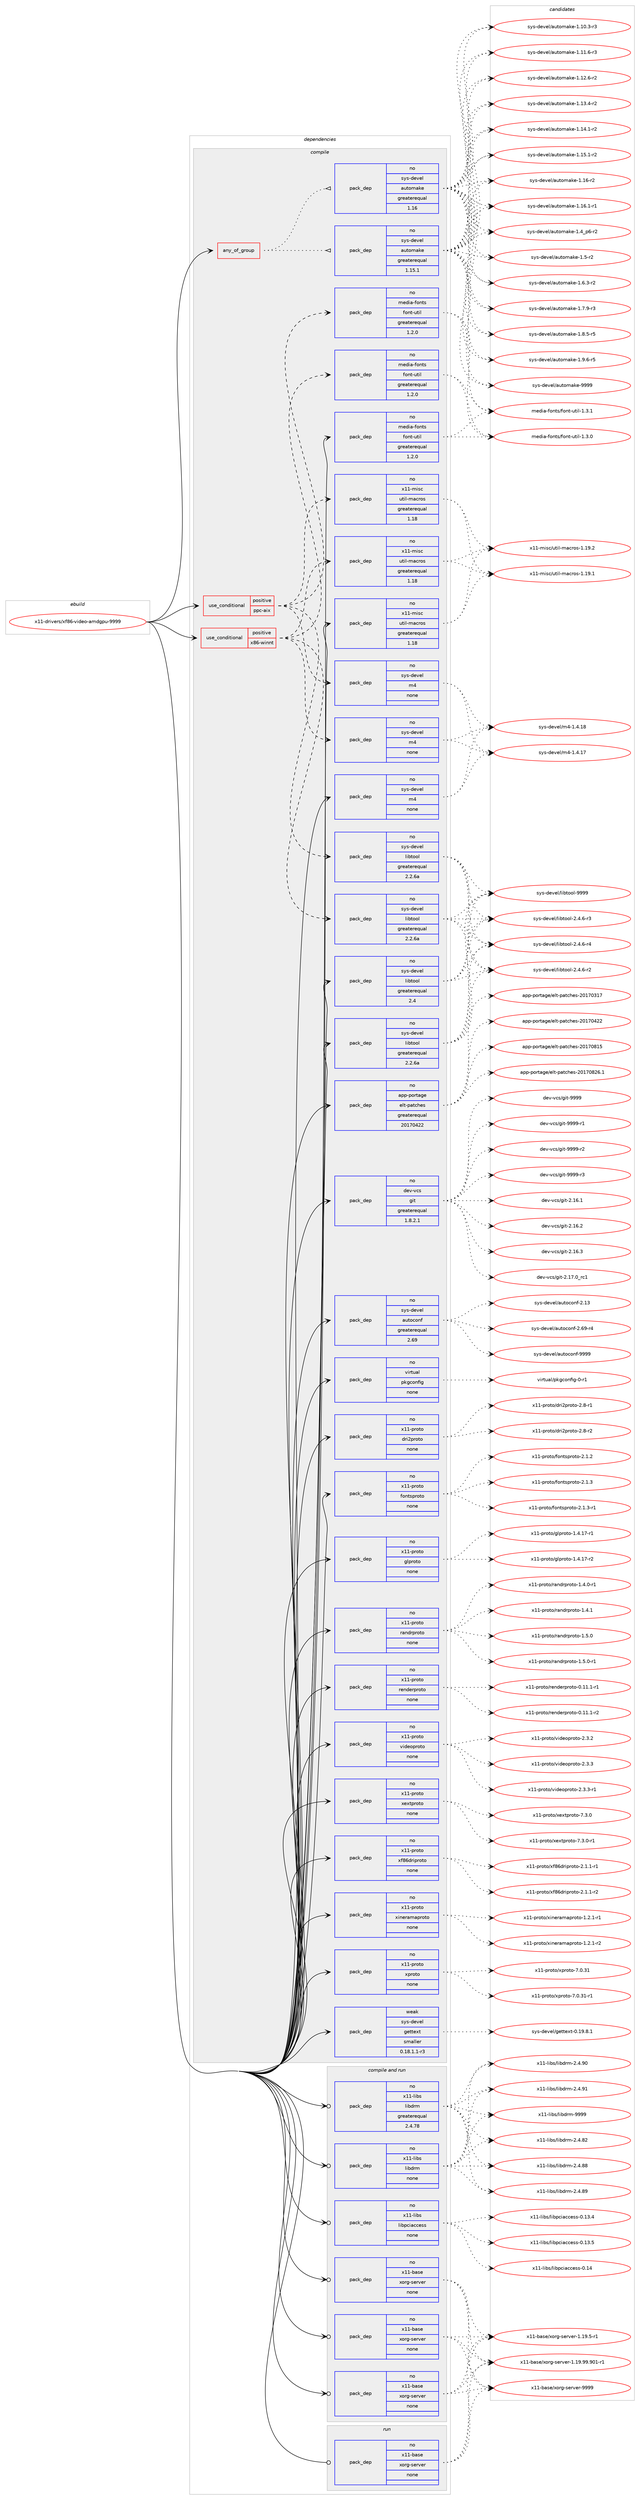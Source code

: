 digraph prolog {

# *************
# Graph options
# *************

newrank=true;
concentrate=true;
compound=true;
graph [rankdir=LR,fontname=Helvetica,fontsize=10,ranksep=1.5];#, ranksep=2.5, nodesep=0.2];
edge  [arrowhead=vee];
node  [fontname=Helvetica,fontsize=10];

# **********
# The ebuild
# **********

subgraph cluster_leftcol {
color=gray;
rank=same;
label=<<i>ebuild</i>>;
id [label="x11-drivers/xf86-video-amdgpu-9999", color=red, width=4, href="../x11-drivers/xf86-video-amdgpu-9999.svg"];
}

# ****************
# The dependencies
# ****************

subgraph cluster_midcol {
color=gray;
label=<<i>dependencies</i>>;
subgraph cluster_compile {
fillcolor="#eeeeee";
style=filled;
label=<<i>compile</i>>;
subgraph any102 {
dependency8061 [label=<<TABLE BORDER="0" CELLBORDER="1" CELLSPACING="0" CELLPADDING="4"><TR><TD CELLPADDING="10">any_of_group</TD></TR></TABLE>>, shape=none, color=red];subgraph pack7025 {
dependency8062 [label=<<TABLE BORDER="0" CELLBORDER="1" CELLSPACING="0" CELLPADDING="4" WIDTH="220"><TR><TD ROWSPAN="6" CELLPADDING="30">pack_dep</TD></TR><TR><TD WIDTH="110">no</TD></TR><TR><TD>sys-devel</TD></TR><TR><TD>automake</TD></TR><TR><TD>greaterequal</TD></TR><TR><TD>1.16</TD></TR></TABLE>>, shape=none, color=blue];
}
dependency8061:e -> dependency8062:w [weight=20,style="dotted",arrowhead="oinv"];
subgraph pack7026 {
dependency8063 [label=<<TABLE BORDER="0" CELLBORDER="1" CELLSPACING="0" CELLPADDING="4" WIDTH="220"><TR><TD ROWSPAN="6" CELLPADDING="30">pack_dep</TD></TR><TR><TD WIDTH="110">no</TD></TR><TR><TD>sys-devel</TD></TR><TR><TD>automake</TD></TR><TR><TD>greaterequal</TD></TR><TR><TD>1.15.1</TD></TR></TABLE>>, shape=none, color=blue];
}
dependency8061:e -> dependency8063:w [weight=20,style="dotted",arrowhead="oinv"];
}
id:e -> dependency8061:w [weight=20,style="solid",arrowhead="vee"];
subgraph cond935 {
dependency8064 [label=<<TABLE BORDER="0" CELLBORDER="1" CELLSPACING="0" CELLPADDING="4"><TR><TD ROWSPAN="3" CELLPADDING="10">use_conditional</TD></TR><TR><TD>positive</TD></TR><TR><TD>ppc-aix</TD></TR></TABLE>>, shape=none, color=red];
subgraph pack7027 {
dependency8065 [label=<<TABLE BORDER="0" CELLBORDER="1" CELLSPACING="0" CELLPADDING="4" WIDTH="220"><TR><TD ROWSPAN="6" CELLPADDING="30">pack_dep</TD></TR><TR><TD WIDTH="110">no</TD></TR><TR><TD>sys-devel</TD></TR><TR><TD>libtool</TD></TR><TR><TD>greaterequal</TD></TR><TR><TD>2.2.6a</TD></TR></TABLE>>, shape=none, color=blue];
}
dependency8064:e -> dependency8065:w [weight=20,style="dashed",arrowhead="vee"];
subgraph pack7028 {
dependency8066 [label=<<TABLE BORDER="0" CELLBORDER="1" CELLSPACING="0" CELLPADDING="4" WIDTH="220"><TR><TD ROWSPAN="6" CELLPADDING="30">pack_dep</TD></TR><TR><TD WIDTH="110">no</TD></TR><TR><TD>sys-devel</TD></TR><TR><TD>m4</TD></TR><TR><TD>none</TD></TR><TR><TD></TD></TR></TABLE>>, shape=none, color=blue];
}
dependency8064:e -> dependency8066:w [weight=20,style="dashed",arrowhead="vee"];
subgraph pack7029 {
dependency8067 [label=<<TABLE BORDER="0" CELLBORDER="1" CELLSPACING="0" CELLPADDING="4" WIDTH="220"><TR><TD ROWSPAN="6" CELLPADDING="30">pack_dep</TD></TR><TR><TD WIDTH="110">no</TD></TR><TR><TD>x11-misc</TD></TR><TR><TD>util-macros</TD></TR><TR><TD>greaterequal</TD></TR><TR><TD>1.18</TD></TR></TABLE>>, shape=none, color=blue];
}
dependency8064:e -> dependency8067:w [weight=20,style="dashed",arrowhead="vee"];
subgraph pack7030 {
dependency8068 [label=<<TABLE BORDER="0" CELLBORDER="1" CELLSPACING="0" CELLPADDING="4" WIDTH="220"><TR><TD ROWSPAN="6" CELLPADDING="30">pack_dep</TD></TR><TR><TD WIDTH="110">no</TD></TR><TR><TD>media-fonts</TD></TR><TR><TD>font-util</TD></TR><TR><TD>greaterequal</TD></TR><TR><TD>1.2.0</TD></TR></TABLE>>, shape=none, color=blue];
}
dependency8064:e -> dependency8068:w [weight=20,style="dashed",arrowhead="vee"];
}
id:e -> dependency8064:w [weight=20,style="solid",arrowhead="vee"];
subgraph cond936 {
dependency8069 [label=<<TABLE BORDER="0" CELLBORDER="1" CELLSPACING="0" CELLPADDING="4"><TR><TD ROWSPAN="3" CELLPADDING="10">use_conditional</TD></TR><TR><TD>positive</TD></TR><TR><TD>x86-winnt</TD></TR></TABLE>>, shape=none, color=red];
subgraph pack7031 {
dependency8070 [label=<<TABLE BORDER="0" CELLBORDER="1" CELLSPACING="0" CELLPADDING="4" WIDTH="220"><TR><TD ROWSPAN="6" CELLPADDING="30">pack_dep</TD></TR><TR><TD WIDTH="110">no</TD></TR><TR><TD>sys-devel</TD></TR><TR><TD>libtool</TD></TR><TR><TD>greaterequal</TD></TR><TR><TD>2.2.6a</TD></TR></TABLE>>, shape=none, color=blue];
}
dependency8069:e -> dependency8070:w [weight=20,style="dashed",arrowhead="vee"];
subgraph pack7032 {
dependency8071 [label=<<TABLE BORDER="0" CELLBORDER="1" CELLSPACING="0" CELLPADDING="4" WIDTH="220"><TR><TD ROWSPAN="6" CELLPADDING="30">pack_dep</TD></TR><TR><TD WIDTH="110">no</TD></TR><TR><TD>sys-devel</TD></TR><TR><TD>m4</TD></TR><TR><TD>none</TD></TR><TR><TD></TD></TR></TABLE>>, shape=none, color=blue];
}
dependency8069:e -> dependency8071:w [weight=20,style="dashed",arrowhead="vee"];
subgraph pack7033 {
dependency8072 [label=<<TABLE BORDER="0" CELLBORDER="1" CELLSPACING="0" CELLPADDING="4" WIDTH="220"><TR><TD ROWSPAN="6" CELLPADDING="30">pack_dep</TD></TR><TR><TD WIDTH="110">no</TD></TR><TR><TD>x11-misc</TD></TR><TR><TD>util-macros</TD></TR><TR><TD>greaterequal</TD></TR><TR><TD>1.18</TD></TR></TABLE>>, shape=none, color=blue];
}
dependency8069:e -> dependency8072:w [weight=20,style="dashed",arrowhead="vee"];
subgraph pack7034 {
dependency8073 [label=<<TABLE BORDER="0" CELLBORDER="1" CELLSPACING="0" CELLPADDING="4" WIDTH="220"><TR><TD ROWSPAN="6" CELLPADDING="30">pack_dep</TD></TR><TR><TD WIDTH="110">no</TD></TR><TR><TD>media-fonts</TD></TR><TR><TD>font-util</TD></TR><TR><TD>greaterequal</TD></TR><TR><TD>1.2.0</TD></TR></TABLE>>, shape=none, color=blue];
}
dependency8069:e -> dependency8073:w [weight=20,style="dashed",arrowhead="vee"];
}
id:e -> dependency8069:w [weight=20,style="solid",arrowhead="vee"];
subgraph pack7035 {
dependency8074 [label=<<TABLE BORDER="0" CELLBORDER="1" CELLSPACING="0" CELLPADDING="4" WIDTH="220"><TR><TD ROWSPAN="6" CELLPADDING="30">pack_dep</TD></TR><TR><TD WIDTH="110">no</TD></TR><TR><TD>app-portage</TD></TR><TR><TD>elt-patches</TD></TR><TR><TD>greaterequal</TD></TR><TR><TD>20170422</TD></TR></TABLE>>, shape=none, color=blue];
}
id:e -> dependency8074:w [weight=20,style="solid",arrowhead="vee"];
subgraph pack7036 {
dependency8075 [label=<<TABLE BORDER="0" CELLBORDER="1" CELLSPACING="0" CELLPADDING="4" WIDTH="220"><TR><TD ROWSPAN="6" CELLPADDING="30">pack_dep</TD></TR><TR><TD WIDTH="110">no</TD></TR><TR><TD>dev-vcs</TD></TR><TR><TD>git</TD></TR><TR><TD>greaterequal</TD></TR><TR><TD>1.8.2.1</TD></TR></TABLE>>, shape=none, color=blue];
}
id:e -> dependency8075:w [weight=20,style="solid",arrowhead="vee"];
subgraph pack7037 {
dependency8076 [label=<<TABLE BORDER="0" CELLBORDER="1" CELLSPACING="0" CELLPADDING="4" WIDTH="220"><TR><TD ROWSPAN="6" CELLPADDING="30">pack_dep</TD></TR><TR><TD WIDTH="110">no</TD></TR><TR><TD>media-fonts</TD></TR><TR><TD>font-util</TD></TR><TR><TD>greaterequal</TD></TR><TR><TD>1.2.0</TD></TR></TABLE>>, shape=none, color=blue];
}
id:e -> dependency8076:w [weight=20,style="solid",arrowhead="vee"];
subgraph pack7038 {
dependency8077 [label=<<TABLE BORDER="0" CELLBORDER="1" CELLSPACING="0" CELLPADDING="4" WIDTH="220"><TR><TD ROWSPAN="6" CELLPADDING="30">pack_dep</TD></TR><TR><TD WIDTH="110">no</TD></TR><TR><TD>sys-devel</TD></TR><TR><TD>autoconf</TD></TR><TR><TD>greaterequal</TD></TR><TR><TD>2.69</TD></TR></TABLE>>, shape=none, color=blue];
}
id:e -> dependency8077:w [weight=20,style="solid",arrowhead="vee"];
subgraph pack7039 {
dependency8078 [label=<<TABLE BORDER="0" CELLBORDER="1" CELLSPACING="0" CELLPADDING="4" WIDTH="220"><TR><TD ROWSPAN="6" CELLPADDING="30">pack_dep</TD></TR><TR><TD WIDTH="110">no</TD></TR><TR><TD>sys-devel</TD></TR><TR><TD>libtool</TD></TR><TR><TD>greaterequal</TD></TR><TR><TD>2.2.6a</TD></TR></TABLE>>, shape=none, color=blue];
}
id:e -> dependency8078:w [weight=20,style="solid",arrowhead="vee"];
subgraph pack7040 {
dependency8079 [label=<<TABLE BORDER="0" CELLBORDER="1" CELLSPACING="0" CELLPADDING="4" WIDTH="220"><TR><TD ROWSPAN="6" CELLPADDING="30">pack_dep</TD></TR><TR><TD WIDTH="110">no</TD></TR><TR><TD>sys-devel</TD></TR><TR><TD>libtool</TD></TR><TR><TD>greaterequal</TD></TR><TR><TD>2.4</TD></TR></TABLE>>, shape=none, color=blue];
}
id:e -> dependency8079:w [weight=20,style="solid",arrowhead="vee"];
subgraph pack7041 {
dependency8080 [label=<<TABLE BORDER="0" CELLBORDER="1" CELLSPACING="0" CELLPADDING="4" WIDTH="220"><TR><TD ROWSPAN="6" CELLPADDING="30">pack_dep</TD></TR><TR><TD WIDTH="110">no</TD></TR><TR><TD>sys-devel</TD></TR><TR><TD>m4</TD></TR><TR><TD>none</TD></TR><TR><TD></TD></TR></TABLE>>, shape=none, color=blue];
}
id:e -> dependency8080:w [weight=20,style="solid",arrowhead="vee"];
subgraph pack7042 {
dependency8081 [label=<<TABLE BORDER="0" CELLBORDER="1" CELLSPACING="0" CELLPADDING="4" WIDTH="220"><TR><TD ROWSPAN="6" CELLPADDING="30">pack_dep</TD></TR><TR><TD WIDTH="110">no</TD></TR><TR><TD>virtual</TD></TR><TR><TD>pkgconfig</TD></TR><TR><TD>none</TD></TR><TR><TD></TD></TR></TABLE>>, shape=none, color=blue];
}
id:e -> dependency8081:w [weight=20,style="solid",arrowhead="vee"];
subgraph pack7043 {
dependency8082 [label=<<TABLE BORDER="0" CELLBORDER="1" CELLSPACING="0" CELLPADDING="4" WIDTH="220"><TR><TD ROWSPAN="6" CELLPADDING="30">pack_dep</TD></TR><TR><TD WIDTH="110">no</TD></TR><TR><TD>x11-misc</TD></TR><TR><TD>util-macros</TD></TR><TR><TD>greaterequal</TD></TR><TR><TD>1.18</TD></TR></TABLE>>, shape=none, color=blue];
}
id:e -> dependency8082:w [weight=20,style="solid",arrowhead="vee"];
subgraph pack7044 {
dependency8083 [label=<<TABLE BORDER="0" CELLBORDER="1" CELLSPACING="0" CELLPADDING="4" WIDTH="220"><TR><TD ROWSPAN="6" CELLPADDING="30">pack_dep</TD></TR><TR><TD WIDTH="110">no</TD></TR><TR><TD>x11-proto</TD></TR><TR><TD>dri2proto</TD></TR><TR><TD>none</TD></TR><TR><TD></TD></TR></TABLE>>, shape=none, color=blue];
}
id:e -> dependency8083:w [weight=20,style="solid",arrowhead="vee"];
subgraph pack7045 {
dependency8084 [label=<<TABLE BORDER="0" CELLBORDER="1" CELLSPACING="0" CELLPADDING="4" WIDTH="220"><TR><TD ROWSPAN="6" CELLPADDING="30">pack_dep</TD></TR><TR><TD WIDTH="110">no</TD></TR><TR><TD>x11-proto</TD></TR><TR><TD>fontsproto</TD></TR><TR><TD>none</TD></TR><TR><TD></TD></TR></TABLE>>, shape=none, color=blue];
}
id:e -> dependency8084:w [weight=20,style="solid",arrowhead="vee"];
subgraph pack7046 {
dependency8085 [label=<<TABLE BORDER="0" CELLBORDER="1" CELLSPACING="0" CELLPADDING="4" WIDTH="220"><TR><TD ROWSPAN="6" CELLPADDING="30">pack_dep</TD></TR><TR><TD WIDTH="110">no</TD></TR><TR><TD>x11-proto</TD></TR><TR><TD>glproto</TD></TR><TR><TD>none</TD></TR><TR><TD></TD></TR></TABLE>>, shape=none, color=blue];
}
id:e -> dependency8085:w [weight=20,style="solid",arrowhead="vee"];
subgraph pack7047 {
dependency8086 [label=<<TABLE BORDER="0" CELLBORDER="1" CELLSPACING="0" CELLPADDING="4" WIDTH="220"><TR><TD ROWSPAN="6" CELLPADDING="30">pack_dep</TD></TR><TR><TD WIDTH="110">no</TD></TR><TR><TD>x11-proto</TD></TR><TR><TD>randrproto</TD></TR><TR><TD>none</TD></TR><TR><TD></TD></TR></TABLE>>, shape=none, color=blue];
}
id:e -> dependency8086:w [weight=20,style="solid",arrowhead="vee"];
subgraph pack7048 {
dependency8087 [label=<<TABLE BORDER="0" CELLBORDER="1" CELLSPACING="0" CELLPADDING="4" WIDTH="220"><TR><TD ROWSPAN="6" CELLPADDING="30">pack_dep</TD></TR><TR><TD WIDTH="110">no</TD></TR><TR><TD>x11-proto</TD></TR><TR><TD>renderproto</TD></TR><TR><TD>none</TD></TR><TR><TD></TD></TR></TABLE>>, shape=none, color=blue];
}
id:e -> dependency8087:w [weight=20,style="solid",arrowhead="vee"];
subgraph pack7049 {
dependency8088 [label=<<TABLE BORDER="0" CELLBORDER="1" CELLSPACING="0" CELLPADDING="4" WIDTH="220"><TR><TD ROWSPAN="6" CELLPADDING="30">pack_dep</TD></TR><TR><TD WIDTH="110">no</TD></TR><TR><TD>x11-proto</TD></TR><TR><TD>videoproto</TD></TR><TR><TD>none</TD></TR><TR><TD></TD></TR></TABLE>>, shape=none, color=blue];
}
id:e -> dependency8088:w [weight=20,style="solid",arrowhead="vee"];
subgraph pack7050 {
dependency8089 [label=<<TABLE BORDER="0" CELLBORDER="1" CELLSPACING="0" CELLPADDING="4" WIDTH="220"><TR><TD ROWSPAN="6" CELLPADDING="30">pack_dep</TD></TR><TR><TD WIDTH="110">no</TD></TR><TR><TD>x11-proto</TD></TR><TR><TD>xextproto</TD></TR><TR><TD>none</TD></TR><TR><TD></TD></TR></TABLE>>, shape=none, color=blue];
}
id:e -> dependency8089:w [weight=20,style="solid",arrowhead="vee"];
subgraph pack7051 {
dependency8090 [label=<<TABLE BORDER="0" CELLBORDER="1" CELLSPACING="0" CELLPADDING="4" WIDTH="220"><TR><TD ROWSPAN="6" CELLPADDING="30">pack_dep</TD></TR><TR><TD WIDTH="110">no</TD></TR><TR><TD>x11-proto</TD></TR><TR><TD>xf86driproto</TD></TR><TR><TD>none</TD></TR><TR><TD></TD></TR></TABLE>>, shape=none, color=blue];
}
id:e -> dependency8090:w [weight=20,style="solid",arrowhead="vee"];
subgraph pack7052 {
dependency8091 [label=<<TABLE BORDER="0" CELLBORDER="1" CELLSPACING="0" CELLPADDING="4" WIDTH="220"><TR><TD ROWSPAN="6" CELLPADDING="30">pack_dep</TD></TR><TR><TD WIDTH="110">no</TD></TR><TR><TD>x11-proto</TD></TR><TR><TD>xineramaproto</TD></TR><TR><TD>none</TD></TR><TR><TD></TD></TR></TABLE>>, shape=none, color=blue];
}
id:e -> dependency8091:w [weight=20,style="solid",arrowhead="vee"];
subgraph pack7053 {
dependency8092 [label=<<TABLE BORDER="0" CELLBORDER="1" CELLSPACING="0" CELLPADDING="4" WIDTH="220"><TR><TD ROWSPAN="6" CELLPADDING="30">pack_dep</TD></TR><TR><TD WIDTH="110">no</TD></TR><TR><TD>x11-proto</TD></TR><TR><TD>xproto</TD></TR><TR><TD>none</TD></TR><TR><TD></TD></TR></TABLE>>, shape=none, color=blue];
}
id:e -> dependency8092:w [weight=20,style="solid",arrowhead="vee"];
subgraph pack7054 {
dependency8093 [label=<<TABLE BORDER="0" CELLBORDER="1" CELLSPACING="0" CELLPADDING="4" WIDTH="220"><TR><TD ROWSPAN="6" CELLPADDING="30">pack_dep</TD></TR><TR><TD WIDTH="110">weak</TD></TR><TR><TD>sys-devel</TD></TR><TR><TD>gettext</TD></TR><TR><TD>smaller</TD></TR><TR><TD>0.18.1.1-r3</TD></TR></TABLE>>, shape=none, color=blue];
}
id:e -> dependency8093:w [weight=20,style="solid",arrowhead="vee"];
}
subgraph cluster_compileandrun {
fillcolor="#eeeeee";
style=filled;
label=<<i>compile and run</i>>;
subgraph pack7055 {
dependency8094 [label=<<TABLE BORDER="0" CELLBORDER="1" CELLSPACING="0" CELLPADDING="4" WIDTH="220"><TR><TD ROWSPAN="6" CELLPADDING="30">pack_dep</TD></TR><TR><TD WIDTH="110">no</TD></TR><TR><TD>x11-base</TD></TR><TR><TD>xorg-server</TD></TR><TR><TD>none</TD></TR><TR><TD></TD></TR></TABLE>>, shape=none, color=blue];
}
id:e -> dependency8094:w [weight=20,style="solid",arrowhead="odotvee"];
subgraph pack7056 {
dependency8095 [label=<<TABLE BORDER="0" CELLBORDER="1" CELLSPACING="0" CELLPADDING="4" WIDTH="220"><TR><TD ROWSPAN="6" CELLPADDING="30">pack_dep</TD></TR><TR><TD WIDTH="110">no</TD></TR><TR><TD>x11-base</TD></TR><TR><TD>xorg-server</TD></TR><TR><TD>none</TD></TR><TR><TD></TD></TR></TABLE>>, shape=none, color=blue];
}
id:e -> dependency8095:w [weight=20,style="solid",arrowhead="odotvee"];
subgraph pack7057 {
dependency8096 [label=<<TABLE BORDER="0" CELLBORDER="1" CELLSPACING="0" CELLPADDING="4" WIDTH="220"><TR><TD ROWSPAN="6" CELLPADDING="30">pack_dep</TD></TR><TR><TD WIDTH="110">no</TD></TR><TR><TD>x11-base</TD></TR><TR><TD>xorg-server</TD></TR><TR><TD>none</TD></TR><TR><TD></TD></TR></TABLE>>, shape=none, color=blue];
}
id:e -> dependency8096:w [weight=20,style="solid",arrowhead="odotvee"];
subgraph pack7058 {
dependency8097 [label=<<TABLE BORDER="0" CELLBORDER="1" CELLSPACING="0" CELLPADDING="4" WIDTH="220"><TR><TD ROWSPAN="6" CELLPADDING="30">pack_dep</TD></TR><TR><TD WIDTH="110">no</TD></TR><TR><TD>x11-libs</TD></TR><TR><TD>libdrm</TD></TR><TR><TD>greaterequal</TD></TR><TR><TD>2.4.78</TD></TR></TABLE>>, shape=none, color=blue];
}
id:e -> dependency8097:w [weight=20,style="solid",arrowhead="odotvee"];
subgraph pack7059 {
dependency8098 [label=<<TABLE BORDER="0" CELLBORDER="1" CELLSPACING="0" CELLPADDING="4" WIDTH="220"><TR><TD ROWSPAN="6" CELLPADDING="30">pack_dep</TD></TR><TR><TD WIDTH="110">no</TD></TR><TR><TD>x11-libs</TD></TR><TR><TD>libdrm</TD></TR><TR><TD>none</TD></TR><TR><TD></TD></TR></TABLE>>, shape=none, color=blue];
}
id:e -> dependency8098:w [weight=20,style="solid",arrowhead="odotvee"];
subgraph pack7060 {
dependency8099 [label=<<TABLE BORDER="0" CELLBORDER="1" CELLSPACING="0" CELLPADDING="4" WIDTH="220"><TR><TD ROWSPAN="6" CELLPADDING="30">pack_dep</TD></TR><TR><TD WIDTH="110">no</TD></TR><TR><TD>x11-libs</TD></TR><TR><TD>libpciaccess</TD></TR><TR><TD>none</TD></TR><TR><TD></TD></TR></TABLE>>, shape=none, color=blue];
}
id:e -> dependency8099:w [weight=20,style="solid",arrowhead="odotvee"];
}
subgraph cluster_run {
fillcolor="#eeeeee";
style=filled;
label=<<i>run</i>>;
subgraph pack7061 {
dependency8100 [label=<<TABLE BORDER="0" CELLBORDER="1" CELLSPACING="0" CELLPADDING="4" WIDTH="220"><TR><TD ROWSPAN="6" CELLPADDING="30">pack_dep</TD></TR><TR><TD WIDTH="110">no</TD></TR><TR><TD>x11-base</TD></TR><TR><TD>xorg-server</TD></TR><TR><TD>none</TD></TR><TR><TD></TD></TR></TABLE>>, shape=none, color=blue];
}
id:e -> dependency8100:w [weight=20,style="solid",arrowhead="odot"];
}
}

# **************
# The candidates
# **************

subgraph cluster_choices {
rank=same;
color=gray;
label=<<i>candidates</i>>;

subgraph choice7025 {
color=black;
nodesep=1;
choice11512111545100101118101108479711711611110997107101454946494846514511451 [label="sys-devel/automake-1.10.3-r3", color=red, width=4,href="../sys-devel/automake-1.10.3-r3.svg"];
choice11512111545100101118101108479711711611110997107101454946494946544511451 [label="sys-devel/automake-1.11.6-r3", color=red, width=4,href="../sys-devel/automake-1.11.6-r3.svg"];
choice11512111545100101118101108479711711611110997107101454946495046544511450 [label="sys-devel/automake-1.12.6-r2", color=red, width=4,href="../sys-devel/automake-1.12.6-r2.svg"];
choice11512111545100101118101108479711711611110997107101454946495146524511450 [label="sys-devel/automake-1.13.4-r2", color=red, width=4,href="../sys-devel/automake-1.13.4-r2.svg"];
choice11512111545100101118101108479711711611110997107101454946495246494511450 [label="sys-devel/automake-1.14.1-r2", color=red, width=4,href="../sys-devel/automake-1.14.1-r2.svg"];
choice11512111545100101118101108479711711611110997107101454946495346494511450 [label="sys-devel/automake-1.15.1-r2", color=red, width=4,href="../sys-devel/automake-1.15.1-r2.svg"];
choice1151211154510010111810110847971171161111099710710145494649544511450 [label="sys-devel/automake-1.16-r2", color=red, width=4,href="../sys-devel/automake-1.16-r2.svg"];
choice11512111545100101118101108479711711611110997107101454946495446494511449 [label="sys-devel/automake-1.16.1-r1", color=red, width=4,href="../sys-devel/automake-1.16.1-r1.svg"];
choice115121115451001011181011084797117116111109971071014549465295112544511450 [label="sys-devel/automake-1.4_p6-r2", color=red, width=4,href="../sys-devel/automake-1.4_p6-r2.svg"];
choice11512111545100101118101108479711711611110997107101454946534511450 [label="sys-devel/automake-1.5-r2", color=red, width=4,href="../sys-devel/automake-1.5-r2.svg"];
choice115121115451001011181011084797117116111109971071014549465446514511450 [label="sys-devel/automake-1.6.3-r2", color=red, width=4,href="../sys-devel/automake-1.6.3-r2.svg"];
choice115121115451001011181011084797117116111109971071014549465546574511451 [label="sys-devel/automake-1.7.9-r3", color=red, width=4,href="../sys-devel/automake-1.7.9-r3.svg"];
choice115121115451001011181011084797117116111109971071014549465646534511453 [label="sys-devel/automake-1.8.5-r5", color=red, width=4,href="../sys-devel/automake-1.8.5-r5.svg"];
choice115121115451001011181011084797117116111109971071014549465746544511453 [label="sys-devel/automake-1.9.6-r5", color=red, width=4,href="../sys-devel/automake-1.9.6-r5.svg"];
choice115121115451001011181011084797117116111109971071014557575757 [label="sys-devel/automake-9999", color=red, width=4,href="../sys-devel/automake-9999.svg"];
dependency8062:e -> choice11512111545100101118101108479711711611110997107101454946494846514511451:w [style=dotted,weight="100"];
dependency8062:e -> choice11512111545100101118101108479711711611110997107101454946494946544511451:w [style=dotted,weight="100"];
dependency8062:e -> choice11512111545100101118101108479711711611110997107101454946495046544511450:w [style=dotted,weight="100"];
dependency8062:e -> choice11512111545100101118101108479711711611110997107101454946495146524511450:w [style=dotted,weight="100"];
dependency8062:e -> choice11512111545100101118101108479711711611110997107101454946495246494511450:w [style=dotted,weight="100"];
dependency8062:e -> choice11512111545100101118101108479711711611110997107101454946495346494511450:w [style=dotted,weight="100"];
dependency8062:e -> choice1151211154510010111810110847971171161111099710710145494649544511450:w [style=dotted,weight="100"];
dependency8062:e -> choice11512111545100101118101108479711711611110997107101454946495446494511449:w [style=dotted,weight="100"];
dependency8062:e -> choice115121115451001011181011084797117116111109971071014549465295112544511450:w [style=dotted,weight="100"];
dependency8062:e -> choice11512111545100101118101108479711711611110997107101454946534511450:w [style=dotted,weight="100"];
dependency8062:e -> choice115121115451001011181011084797117116111109971071014549465446514511450:w [style=dotted,weight="100"];
dependency8062:e -> choice115121115451001011181011084797117116111109971071014549465546574511451:w [style=dotted,weight="100"];
dependency8062:e -> choice115121115451001011181011084797117116111109971071014549465646534511453:w [style=dotted,weight="100"];
dependency8062:e -> choice115121115451001011181011084797117116111109971071014549465746544511453:w [style=dotted,weight="100"];
dependency8062:e -> choice115121115451001011181011084797117116111109971071014557575757:w [style=dotted,weight="100"];
}
subgraph choice7026 {
color=black;
nodesep=1;
choice11512111545100101118101108479711711611110997107101454946494846514511451 [label="sys-devel/automake-1.10.3-r3", color=red, width=4,href="../sys-devel/automake-1.10.3-r3.svg"];
choice11512111545100101118101108479711711611110997107101454946494946544511451 [label="sys-devel/automake-1.11.6-r3", color=red, width=4,href="../sys-devel/automake-1.11.6-r3.svg"];
choice11512111545100101118101108479711711611110997107101454946495046544511450 [label="sys-devel/automake-1.12.6-r2", color=red, width=4,href="../sys-devel/automake-1.12.6-r2.svg"];
choice11512111545100101118101108479711711611110997107101454946495146524511450 [label="sys-devel/automake-1.13.4-r2", color=red, width=4,href="../sys-devel/automake-1.13.4-r2.svg"];
choice11512111545100101118101108479711711611110997107101454946495246494511450 [label="sys-devel/automake-1.14.1-r2", color=red, width=4,href="../sys-devel/automake-1.14.1-r2.svg"];
choice11512111545100101118101108479711711611110997107101454946495346494511450 [label="sys-devel/automake-1.15.1-r2", color=red, width=4,href="../sys-devel/automake-1.15.1-r2.svg"];
choice1151211154510010111810110847971171161111099710710145494649544511450 [label="sys-devel/automake-1.16-r2", color=red, width=4,href="../sys-devel/automake-1.16-r2.svg"];
choice11512111545100101118101108479711711611110997107101454946495446494511449 [label="sys-devel/automake-1.16.1-r1", color=red, width=4,href="../sys-devel/automake-1.16.1-r1.svg"];
choice115121115451001011181011084797117116111109971071014549465295112544511450 [label="sys-devel/automake-1.4_p6-r2", color=red, width=4,href="../sys-devel/automake-1.4_p6-r2.svg"];
choice11512111545100101118101108479711711611110997107101454946534511450 [label="sys-devel/automake-1.5-r2", color=red, width=4,href="../sys-devel/automake-1.5-r2.svg"];
choice115121115451001011181011084797117116111109971071014549465446514511450 [label="sys-devel/automake-1.6.3-r2", color=red, width=4,href="../sys-devel/automake-1.6.3-r2.svg"];
choice115121115451001011181011084797117116111109971071014549465546574511451 [label="sys-devel/automake-1.7.9-r3", color=red, width=4,href="../sys-devel/automake-1.7.9-r3.svg"];
choice115121115451001011181011084797117116111109971071014549465646534511453 [label="sys-devel/automake-1.8.5-r5", color=red, width=4,href="../sys-devel/automake-1.8.5-r5.svg"];
choice115121115451001011181011084797117116111109971071014549465746544511453 [label="sys-devel/automake-1.9.6-r5", color=red, width=4,href="../sys-devel/automake-1.9.6-r5.svg"];
choice115121115451001011181011084797117116111109971071014557575757 [label="sys-devel/automake-9999", color=red, width=4,href="../sys-devel/automake-9999.svg"];
dependency8063:e -> choice11512111545100101118101108479711711611110997107101454946494846514511451:w [style=dotted,weight="100"];
dependency8063:e -> choice11512111545100101118101108479711711611110997107101454946494946544511451:w [style=dotted,weight="100"];
dependency8063:e -> choice11512111545100101118101108479711711611110997107101454946495046544511450:w [style=dotted,weight="100"];
dependency8063:e -> choice11512111545100101118101108479711711611110997107101454946495146524511450:w [style=dotted,weight="100"];
dependency8063:e -> choice11512111545100101118101108479711711611110997107101454946495246494511450:w [style=dotted,weight="100"];
dependency8063:e -> choice11512111545100101118101108479711711611110997107101454946495346494511450:w [style=dotted,weight="100"];
dependency8063:e -> choice1151211154510010111810110847971171161111099710710145494649544511450:w [style=dotted,weight="100"];
dependency8063:e -> choice11512111545100101118101108479711711611110997107101454946495446494511449:w [style=dotted,weight="100"];
dependency8063:e -> choice115121115451001011181011084797117116111109971071014549465295112544511450:w [style=dotted,weight="100"];
dependency8063:e -> choice11512111545100101118101108479711711611110997107101454946534511450:w [style=dotted,weight="100"];
dependency8063:e -> choice115121115451001011181011084797117116111109971071014549465446514511450:w [style=dotted,weight="100"];
dependency8063:e -> choice115121115451001011181011084797117116111109971071014549465546574511451:w [style=dotted,weight="100"];
dependency8063:e -> choice115121115451001011181011084797117116111109971071014549465646534511453:w [style=dotted,weight="100"];
dependency8063:e -> choice115121115451001011181011084797117116111109971071014549465746544511453:w [style=dotted,weight="100"];
dependency8063:e -> choice115121115451001011181011084797117116111109971071014557575757:w [style=dotted,weight="100"];
}
subgraph choice7027 {
color=black;
nodesep=1;
choice1151211154510010111810110847108105981161111111084550465246544511450 [label="sys-devel/libtool-2.4.6-r2", color=red, width=4,href="../sys-devel/libtool-2.4.6-r2.svg"];
choice1151211154510010111810110847108105981161111111084550465246544511451 [label="sys-devel/libtool-2.4.6-r3", color=red, width=4,href="../sys-devel/libtool-2.4.6-r3.svg"];
choice1151211154510010111810110847108105981161111111084550465246544511452 [label="sys-devel/libtool-2.4.6-r4", color=red, width=4,href="../sys-devel/libtool-2.4.6-r4.svg"];
choice1151211154510010111810110847108105981161111111084557575757 [label="sys-devel/libtool-9999", color=red, width=4,href="../sys-devel/libtool-9999.svg"];
dependency8065:e -> choice1151211154510010111810110847108105981161111111084550465246544511450:w [style=dotted,weight="100"];
dependency8065:e -> choice1151211154510010111810110847108105981161111111084550465246544511451:w [style=dotted,weight="100"];
dependency8065:e -> choice1151211154510010111810110847108105981161111111084550465246544511452:w [style=dotted,weight="100"];
dependency8065:e -> choice1151211154510010111810110847108105981161111111084557575757:w [style=dotted,weight="100"];
}
subgraph choice7028 {
color=black;
nodesep=1;
choice11512111545100101118101108471095245494652464955 [label="sys-devel/m4-1.4.17", color=red, width=4,href="../sys-devel/m4-1.4.17.svg"];
choice11512111545100101118101108471095245494652464956 [label="sys-devel/m4-1.4.18", color=red, width=4,href="../sys-devel/m4-1.4.18.svg"];
dependency8066:e -> choice11512111545100101118101108471095245494652464955:w [style=dotted,weight="100"];
dependency8066:e -> choice11512111545100101118101108471095245494652464956:w [style=dotted,weight="100"];
}
subgraph choice7029 {
color=black;
nodesep=1;
choice120494945109105115994711711610510845109979911411111545494649574649 [label="x11-misc/util-macros-1.19.1", color=red, width=4,href="../x11-misc/util-macros-1.19.1.svg"];
choice120494945109105115994711711610510845109979911411111545494649574650 [label="x11-misc/util-macros-1.19.2", color=red, width=4,href="../x11-misc/util-macros-1.19.2.svg"];
dependency8067:e -> choice120494945109105115994711711610510845109979911411111545494649574649:w [style=dotted,weight="100"];
dependency8067:e -> choice120494945109105115994711711610510845109979911411111545494649574650:w [style=dotted,weight="100"];
}
subgraph choice7030 {
color=black;
nodesep=1;
choice10910110010597451021111101161154710211111011645117116105108454946514648 [label="media-fonts/font-util-1.3.0", color=red, width=4,href="../media-fonts/font-util-1.3.0.svg"];
choice10910110010597451021111101161154710211111011645117116105108454946514649 [label="media-fonts/font-util-1.3.1", color=red, width=4,href="../media-fonts/font-util-1.3.1.svg"];
dependency8068:e -> choice10910110010597451021111101161154710211111011645117116105108454946514648:w [style=dotted,weight="100"];
dependency8068:e -> choice10910110010597451021111101161154710211111011645117116105108454946514649:w [style=dotted,weight="100"];
}
subgraph choice7031 {
color=black;
nodesep=1;
choice1151211154510010111810110847108105981161111111084550465246544511450 [label="sys-devel/libtool-2.4.6-r2", color=red, width=4,href="../sys-devel/libtool-2.4.6-r2.svg"];
choice1151211154510010111810110847108105981161111111084550465246544511451 [label="sys-devel/libtool-2.4.6-r3", color=red, width=4,href="../sys-devel/libtool-2.4.6-r3.svg"];
choice1151211154510010111810110847108105981161111111084550465246544511452 [label="sys-devel/libtool-2.4.6-r4", color=red, width=4,href="../sys-devel/libtool-2.4.6-r4.svg"];
choice1151211154510010111810110847108105981161111111084557575757 [label="sys-devel/libtool-9999", color=red, width=4,href="../sys-devel/libtool-9999.svg"];
dependency8070:e -> choice1151211154510010111810110847108105981161111111084550465246544511450:w [style=dotted,weight="100"];
dependency8070:e -> choice1151211154510010111810110847108105981161111111084550465246544511451:w [style=dotted,weight="100"];
dependency8070:e -> choice1151211154510010111810110847108105981161111111084550465246544511452:w [style=dotted,weight="100"];
dependency8070:e -> choice1151211154510010111810110847108105981161111111084557575757:w [style=dotted,weight="100"];
}
subgraph choice7032 {
color=black;
nodesep=1;
choice11512111545100101118101108471095245494652464955 [label="sys-devel/m4-1.4.17", color=red, width=4,href="../sys-devel/m4-1.4.17.svg"];
choice11512111545100101118101108471095245494652464956 [label="sys-devel/m4-1.4.18", color=red, width=4,href="../sys-devel/m4-1.4.18.svg"];
dependency8071:e -> choice11512111545100101118101108471095245494652464955:w [style=dotted,weight="100"];
dependency8071:e -> choice11512111545100101118101108471095245494652464956:w [style=dotted,weight="100"];
}
subgraph choice7033 {
color=black;
nodesep=1;
choice120494945109105115994711711610510845109979911411111545494649574649 [label="x11-misc/util-macros-1.19.1", color=red, width=4,href="../x11-misc/util-macros-1.19.1.svg"];
choice120494945109105115994711711610510845109979911411111545494649574650 [label="x11-misc/util-macros-1.19.2", color=red, width=4,href="../x11-misc/util-macros-1.19.2.svg"];
dependency8072:e -> choice120494945109105115994711711610510845109979911411111545494649574649:w [style=dotted,weight="100"];
dependency8072:e -> choice120494945109105115994711711610510845109979911411111545494649574650:w [style=dotted,weight="100"];
}
subgraph choice7034 {
color=black;
nodesep=1;
choice10910110010597451021111101161154710211111011645117116105108454946514648 [label="media-fonts/font-util-1.3.0", color=red, width=4,href="../media-fonts/font-util-1.3.0.svg"];
choice10910110010597451021111101161154710211111011645117116105108454946514649 [label="media-fonts/font-util-1.3.1", color=red, width=4,href="../media-fonts/font-util-1.3.1.svg"];
dependency8073:e -> choice10910110010597451021111101161154710211111011645117116105108454946514648:w [style=dotted,weight="100"];
dependency8073:e -> choice10910110010597451021111101161154710211111011645117116105108454946514649:w [style=dotted,weight="100"];
}
subgraph choice7035 {
color=black;
nodesep=1;
choice97112112451121111141169710310147101108116451129711699104101115455048495548514955 [label="app-portage/elt-patches-20170317", color=red, width=4,href="../app-portage/elt-patches-20170317.svg"];
choice97112112451121111141169710310147101108116451129711699104101115455048495548525050 [label="app-portage/elt-patches-20170422", color=red, width=4,href="../app-portage/elt-patches-20170422.svg"];
choice97112112451121111141169710310147101108116451129711699104101115455048495548564953 [label="app-portage/elt-patches-20170815", color=red, width=4,href="../app-portage/elt-patches-20170815.svg"];
choice971121124511211111411697103101471011081164511297116991041011154550484955485650544649 [label="app-portage/elt-patches-20170826.1", color=red, width=4,href="../app-portage/elt-patches-20170826.1.svg"];
dependency8074:e -> choice97112112451121111141169710310147101108116451129711699104101115455048495548514955:w [style=dotted,weight="100"];
dependency8074:e -> choice97112112451121111141169710310147101108116451129711699104101115455048495548525050:w [style=dotted,weight="100"];
dependency8074:e -> choice97112112451121111141169710310147101108116451129711699104101115455048495548564953:w [style=dotted,weight="100"];
dependency8074:e -> choice971121124511211111411697103101471011081164511297116991041011154550484955485650544649:w [style=dotted,weight="100"];
}
subgraph choice7036 {
color=black;
nodesep=1;
choice10010111845118991154710310511645504649544649 [label="dev-vcs/git-2.16.1", color=red, width=4,href="../dev-vcs/git-2.16.1.svg"];
choice10010111845118991154710310511645504649544650 [label="dev-vcs/git-2.16.2", color=red, width=4,href="../dev-vcs/git-2.16.2.svg"];
choice10010111845118991154710310511645504649544651 [label="dev-vcs/git-2.16.3", color=red, width=4,href="../dev-vcs/git-2.16.3.svg"];
choice10010111845118991154710310511645504649554648951149949 [label="dev-vcs/git-2.17.0_rc1", color=red, width=4,href="../dev-vcs/git-2.17.0_rc1.svg"];
choice1001011184511899115471031051164557575757 [label="dev-vcs/git-9999", color=red, width=4,href="../dev-vcs/git-9999.svg"];
choice10010111845118991154710310511645575757574511449 [label="dev-vcs/git-9999-r1", color=red, width=4,href="../dev-vcs/git-9999-r1.svg"];
choice10010111845118991154710310511645575757574511450 [label="dev-vcs/git-9999-r2", color=red, width=4,href="../dev-vcs/git-9999-r2.svg"];
choice10010111845118991154710310511645575757574511451 [label="dev-vcs/git-9999-r3", color=red, width=4,href="../dev-vcs/git-9999-r3.svg"];
dependency8075:e -> choice10010111845118991154710310511645504649544649:w [style=dotted,weight="100"];
dependency8075:e -> choice10010111845118991154710310511645504649544650:w [style=dotted,weight="100"];
dependency8075:e -> choice10010111845118991154710310511645504649544651:w [style=dotted,weight="100"];
dependency8075:e -> choice10010111845118991154710310511645504649554648951149949:w [style=dotted,weight="100"];
dependency8075:e -> choice1001011184511899115471031051164557575757:w [style=dotted,weight="100"];
dependency8075:e -> choice10010111845118991154710310511645575757574511449:w [style=dotted,weight="100"];
dependency8075:e -> choice10010111845118991154710310511645575757574511450:w [style=dotted,weight="100"];
dependency8075:e -> choice10010111845118991154710310511645575757574511451:w [style=dotted,weight="100"];
}
subgraph choice7037 {
color=black;
nodesep=1;
choice10910110010597451021111101161154710211111011645117116105108454946514648 [label="media-fonts/font-util-1.3.0", color=red, width=4,href="../media-fonts/font-util-1.3.0.svg"];
choice10910110010597451021111101161154710211111011645117116105108454946514649 [label="media-fonts/font-util-1.3.1", color=red, width=4,href="../media-fonts/font-util-1.3.1.svg"];
dependency8076:e -> choice10910110010597451021111101161154710211111011645117116105108454946514648:w [style=dotted,weight="100"];
dependency8076:e -> choice10910110010597451021111101161154710211111011645117116105108454946514649:w [style=dotted,weight="100"];
}
subgraph choice7038 {
color=black;
nodesep=1;
choice115121115451001011181011084797117116111991111101024550464951 [label="sys-devel/autoconf-2.13", color=red, width=4,href="../sys-devel/autoconf-2.13.svg"];
choice1151211154510010111810110847971171161119911111010245504654574511452 [label="sys-devel/autoconf-2.69-r4", color=red, width=4,href="../sys-devel/autoconf-2.69-r4.svg"];
choice115121115451001011181011084797117116111991111101024557575757 [label="sys-devel/autoconf-9999", color=red, width=4,href="../sys-devel/autoconf-9999.svg"];
dependency8077:e -> choice115121115451001011181011084797117116111991111101024550464951:w [style=dotted,weight="100"];
dependency8077:e -> choice1151211154510010111810110847971171161119911111010245504654574511452:w [style=dotted,weight="100"];
dependency8077:e -> choice115121115451001011181011084797117116111991111101024557575757:w [style=dotted,weight="100"];
}
subgraph choice7039 {
color=black;
nodesep=1;
choice1151211154510010111810110847108105981161111111084550465246544511450 [label="sys-devel/libtool-2.4.6-r2", color=red, width=4,href="../sys-devel/libtool-2.4.6-r2.svg"];
choice1151211154510010111810110847108105981161111111084550465246544511451 [label="sys-devel/libtool-2.4.6-r3", color=red, width=4,href="../sys-devel/libtool-2.4.6-r3.svg"];
choice1151211154510010111810110847108105981161111111084550465246544511452 [label="sys-devel/libtool-2.4.6-r4", color=red, width=4,href="../sys-devel/libtool-2.4.6-r4.svg"];
choice1151211154510010111810110847108105981161111111084557575757 [label="sys-devel/libtool-9999", color=red, width=4,href="../sys-devel/libtool-9999.svg"];
dependency8078:e -> choice1151211154510010111810110847108105981161111111084550465246544511450:w [style=dotted,weight="100"];
dependency8078:e -> choice1151211154510010111810110847108105981161111111084550465246544511451:w [style=dotted,weight="100"];
dependency8078:e -> choice1151211154510010111810110847108105981161111111084550465246544511452:w [style=dotted,weight="100"];
dependency8078:e -> choice1151211154510010111810110847108105981161111111084557575757:w [style=dotted,weight="100"];
}
subgraph choice7040 {
color=black;
nodesep=1;
choice1151211154510010111810110847108105981161111111084550465246544511450 [label="sys-devel/libtool-2.4.6-r2", color=red, width=4,href="../sys-devel/libtool-2.4.6-r2.svg"];
choice1151211154510010111810110847108105981161111111084550465246544511451 [label="sys-devel/libtool-2.4.6-r3", color=red, width=4,href="../sys-devel/libtool-2.4.6-r3.svg"];
choice1151211154510010111810110847108105981161111111084550465246544511452 [label="sys-devel/libtool-2.4.6-r4", color=red, width=4,href="../sys-devel/libtool-2.4.6-r4.svg"];
choice1151211154510010111810110847108105981161111111084557575757 [label="sys-devel/libtool-9999", color=red, width=4,href="../sys-devel/libtool-9999.svg"];
dependency8079:e -> choice1151211154510010111810110847108105981161111111084550465246544511450:w [style=dotted,weight="100"];
dependency8079:e -> choice1151211154510010111810110847108105981161111111084550465246544511451:w [style=dotted,weight="100"];
dependency8079:e -> choice1151211154510010111810110847108105981161111111084550465246544511452:w [style=dotted,weight="100"];
dependency8079:e -> choice1151211154510010111810110847108105981161111111084557575757:w [style=dotted,weight="100"];
}
subgraph choice7041 {
color=black;
nodesep=1;
choice11512111545100101118101108471095245494652464955 [label="sys-devel/m4-1.4.17", color=red, width=4,href="../sys-devel/m4-1.4.17.svg"];
choice11512111545100101118101108471095245494652464956 [label="sys-devel/m4-1.4.18", color=red, width=4,href="../sys-devel/m4-1.4.18.svg"];
dependency8080:e -> choice11512111545100101118101108471095245494652464955:w [style=dotted,weight="100"];
dependency8080:e -> choice11512111545100101118101108471095245494652464956:w [style=dotted,weight="100"];
}
subgraph choice7042 {
color=black;
nodesep=1;
choice11810511411611797108471121071039911111010210510345484511449 [label="virtual/pkgconfig-0-r1", color=red, width=4,href="../virtual/pkgconfig-0-r1.svg"];
dependency8081:e -> choice11810511411611797108471121071039911111010210510345484511449:w [style=dotted,weight="100"];
}
subgraph choice7043 {
color=black;
nodesep=1;
choice120494945109105115994711711610510845109979911411111545494649574649 [label="x11-misc/util-macros-1.19.1", color=red, width=4,href="../x11-misc/util-macros-1.19.1.svg"];
choice120494945109105115994711711610510845109979911411111545494649574650 [label="x11-misc/util-macros-1.19.2", color=red, width=4,href="../x11-misc/util-macros-1.19.2.svg"];
dependency8082:e -> choice120494945109105115994711711610510845109979911411111545494649574649:w [style=dotted,weight="100"];
dependency8082:e -> choice120494945109105115994711711610510845109979911411111545494649574650:w [style=dotted,weight="100"];
}
subgraph choice7044 {
color=black;
nodesep=1;
choice1204949451121141111161114710011410550112114111116111455046564511449 [label="x11-proto/dri2proto-2.8-r1", color=red, width=4,href="../x11-proto/dri2proto-2.8-r1.svg"];
choice1204949451121141111161114710011410550112114111116111455046564511450 [label="x11-proto/dri2proto-2.8-r2", color=red, width=4,href="../x11-proto/dri2proto-2.8-r2.svg"];
dependency8083:e -> choice1204949451121141111161114710011410550112114111116111455046564511449:w [style=dotted,weight="100"];
dependency8083:e -> choice1204949451121141111161114710011410550112114111116111455046564511450:w [style=dotted,weight="100"];
}
subgraph choice7045 {
color=black;
nodesep=1;
choice12049494511211411111611147102111110116115112114111116111455046494650 [label="x11-proto/fontsproto-2.1.2", color=red, width=4,href="../x11-proto/fontsproto-2.1.2.svg"];
choice12049494511211411111611147102111110116115112114111116111455046494651 [label="x11-proto/fontsproto-2.1.3", color=red, width=4,href="../x11-proto/fontsproto-2.1.3.svg"];
choice120494945112114111116111471021111101161151121141111161114550464946514511449 [label="x11-proto/fontsproto-2.1.3-r1", color=red, width=4,href="../x11-proto/fontsproto-2.1.3-r1.svg"];
dependency8084:e -> choice12049494511211411111611147102111110116115112114111116111455046494650:w [style=dotted,weight="100"];
dependency8084:e -> choice12049494511211411111611147102111110116115112114111116111455046494651:w [style=dotted,weight="100"];
dependency8084:e -> choice120494945112114111116111471021111101161151121141111161114550464946514511449:w [style=dotted,weight="100"];
}
subgraph choice7046 {
color=black;
nodesep=1;
choice12049494511211411111611147103108112114111116111454946524649554511449 [label="x11-proto/glproto-1.4.17-r1", color=red, width=4,href="../x11-proto/glproto-1.4.17-r1.svg"];
choice12049494511211411111611147103108112114111116111454946524649554511450 [label="x11-proto/glproto-1.4.17-r2", color=red, width=4,href="../x11-proto/glproto-1.4.17-r2.svg"];
dependency8085:e -> choice12049494511211411111611147103108112114111116111454946524649554511449:w [style=dotted,weight="100"];
dependency8085:e -> choice12049494511211411111611147103108112114111116111454946524649554511450:w [style=dotted,weight="100"];
}
subgraph choice7047 {
color=black;
nodesep=1;
choice12049494511211411111611147114971101001141121141111161114549465246484511449 [label="x11-proto/randrproto-1.4.0-r1", color=red, width=4,href="../x11-proto/randrproto-1.4.0-r1.svg"];
choice1204949451121141111161114711497110100114112114111116111454946524649 [label="x11-proto/randrproto-1.4.1", color=red, width=4,href="../x11-proto/randrproto-1.4.1.svg"];
choice1204949451121141111161114711497110100114112114111116111454946534648 [label="x11-proto/randrproto-1.5.0", color=red, width=4,href="../x11-proto/randrproto-1.5.0.svg"];
choice12049494511211411111611147114971101001141121141111161114549465346484511449 [label="x11-proto/randrproto-1.5.0-r1", color=red, width=4,href="../x11-proto/randrproto-1.5.0-r1.svg"];
dependency8086:e -> choice12049494511211411111611147114971101001141121141111161114549465246484511449:w [style=dotted,weight="100"];
dependency8086:e -> choice1204949451121141111161114711497110100114112114111116111454946524649:w [style=dotted,weight="100"];
dependency8086:e -> choice1204949451121141111161114711497110100114112114111116111454946534648:w [style=dotted,weight="100"];
dependency8086:e -> choice12049494511211411111611147114971101001141121141111161114549465346484511449:w [style=dotted,weight="100"];
}
subgraph choice7048 {
color=black;
nodesep=1;
choice12049494511211411111611147114101110100101114112114111116111454846494946494511449 [label="x11-proto/renderproto-0.11.1-r1", color=red, width=4,href="../x11-proto/renderproto-0.11.1-r1.svg"];
choice12049494511211411111611147114101110100101114112114111116111454846494946494511450 [label="x11-proto/renderproto-0.11.1-r2", color=red, width=4,href="../x11-proto/renderproto-0.11.1-r2.svg"];
dependency8087:e -> choice12049494511211411111611147114101110100101114112114111116111454846494946494511449:w [style=dotted,weight="100"];
dependency8087:e -> choice12049494511211411111611147114101110100101114112114111116111454846494946494511450:w [style=dotted,weight="100"];
}
subgraph choice7049 {
color=black;
nodesep=1;
choice12049494511211411111611147118105100101111112114111116111455046514650 [label="x11-proto/videoproto-2.3.2", color=red, width=4,href="../x11-proto/videoproto-2.3.2.svg"];
choice12049494511211411111611147118105100101111112114111116111455046514651 [label="x11-proto/videoproto-2.3.3", color=red, width=4,href="../x11-proto/videoproto-2.3.3.svg"];
choice120494945112114111116111471181051001011111121141111161114550465146514511449 [label="x11-proto/videoproto-2.3.3-r1", color=red, width=4,href="../x11-proto/videoproto-2.3.3-r1.svg"];
dependency8088:e -> choice12049494511211411111611147118105100101111112114111116111455046514650:w [style=dotted,weight="100"];
dependency8088:e -> choice12049494511211411111611147118105100101111112114111116111455046514651:w [style=dotted,weight="100"];
dependency8088:e -> choice120494945112114111116111471181051001011111121141111161114550465146514511449:w [style=dotted,weight="100"];
}
subgraph choice7050 {
color=black;
nodesep=1;
choice12049494511211411111611147120101120116112114111116111455546514648 [label="x11-proto/xextproto-7.3.0", color=red, width=4,href="../x11-proto/xextproto-7.3.0.svg"];
choice120494945112114111116111471201011201161121141111161114555465146484511449 [label="x11-proto/xextproto-7.3.0-r1", color=red, width=4,href="../x11-proto/xextproto-7.3.0-r1.svg"];
dependency8089:e -> choice12049494511211411111611147120101120116112114111116111455546514648:w [style=dotted,weight="100"];
dependency8089:e -> choice120494945112114111116111471201011201161121141111161114555465146484511449:w [style=dotted,weight="100"];
}
subgraph choice7051 {
color=black;
nodesep=1;
choice1204949451121141111161114712010256541001141051121141111161114550464946494511449 [label="x11-proto/xf86driproto-2.1.1-r1", color=red, width=4,href="../x11-proto/xf86driproto-2.1.1-r1.svg"];
choice1204949451121141111161114712010256541001141051121141111161114550464946494511450 [label="x11-proto/xf86driproto-2.1.1-r2", color=red, width=4,href="../x11-proto/xf86driproto-2.1.1-r2.svg"];
dependency8090:e -> choice1204949451121141111161114712010256541001141051121141111161114550464946494511449:w [style=dotted,weight="100"];
dependency8090:e -> choice1204949451121141111161114712010256541001141051121141111161114550464946494511450:w [style=dotted,weight="100"];
}
subgraph choice7052 {
color=black;
nodesep=1;
choice1204949451121141111161114712010511010111497109971121141111161114549465046494511449 [label="x11-proto/xineramaproto-1.2.1-r1", color=red, width=4,href="../x11-proto/xineramaproto-1.2.1-r1.svg"];
choice1204949451121141111161114712010511010111497109971121141111161114549465046494511450 [label="x11-proto/xineramaproto-1.2.1-r2", color=red, width=4,href="../x11-proto/xineramaproto-1.2.1-r2.svg"];
dependency8091:e -> choice1204949451121141111161114712010511010111497109971121141111161114549465046494511449:w [style=dotted,weight="100"];
dependency8091:e -> choice1204949451121141111161114712010511010111497109971121141111161114549465046494511450:w [style=dotted,weight="100"];
}
subgraph choice7053 {
color=black;
nodesep=1;
choice1204949451121141111161114712011211411111611145554648465149 [label="x11-proto/xproto-7.0.31", color=red, width=4,href="../x11-proto/xproto-7.0.31.svg"];
choice12049494511211411111611147120112114111116111455546484651494511449 [label="x11-proto/xproto-7.0.31-r1", color=red, width=4,href="../x11-proto/xproto-7.0.31-r1.svg"];
dependency8092:e -> choice1204949451121141111161114712011211411111611145554648465149:w [style=dotted,weight="100"];
dependency8092:e -> choice12049494511211411111611147120112114111116111455546484651494511449:w [style=dotted,weight="100"];
}
subgraph choice7054 {
color=black;
nodesep=1;
choice1151211154510010111810110847103101116116101120116454846495746564649 [label="sys-devel/gettext-0.19.8.1", color=red, width=4,href="../sys-devel/gettext-0.19.8.1.svg"];
dependency8093:e -> choice1151211154510010111810110847103101116116101120116454846495746564649:w [style=dotted,weight="100"];
}
subgraph choice7055 {
color=black;
nodesep=1;
choice12049494598971151014712011111410345115101114118101114454946495746534511449 [label="x11-base/xorg-server-1.19.5-r1", color=red, width=4,href="../x11-base/xorg-server-1.19.5-r1.svg"];
choice120494945989711510147120111114103451151011141181011144549464957465757465748494511449 [label="x11-base/xorg-server-1.19.99.901-r1", color=red, width=4,href="../x11-base/xorg-server-1.19.99.901-r1.svg"];
choice120494945989711510147120111114103451151011141181011144557575757 [label="x11-base/xorg-server-9999", color=red, width=4,href="../x11-base/xorg-server-9999.svg"];
dependency8094:e -> choice12049494598971151014712011111410345115101114118101114454946495746534511449:w [style=dotted,weight="100"];
dependency8094:e -> choice120494945989711510147120111114103451151011141181011144549464957465757465748494511449:w [style=dotted,weight="100"];
dependency8094:e -> choice120494945989711510147120111114103451151011141181011144557575757:w [style=dotted,weight="100"];
}
subgraph choice7056 {
color=black;
nodesep=1;
choice12049494598971151014712011111410345115101114118101114454946495746534511449 [label="x11-base/xorg-server-1.19.5-r1", color=red, width=4,href="../x11-base/xorg-server-1.19.5-r1.svg"];
choice120494945989711510147120111114103451151011141181011144549464957465757465748494511449 [label="x11-base/xorg-server-1.19.99.901-r1", color=red, width=4,href="../x11-base/xorg-server-1.19.99.901-r1.svg"];
choice120494945989711510147120111114103451151011141181011144557575757 [label="x11-base/xorg-server-9999", color=red, width=4,href="../x11-base/xorg-server-9999.svg"];
dependency8095:e -> choice12049494598971151014712011111410345115101114118101114454946495746534511449:w [style=dotted,weight="100"];
dependency8095:e -> choice120494945989711510147120111114103451151011141181011144549464957465757465748494511449:w [style=dotted,weight="100"];
dependency8095:e -> choice120494945989711510147120111114103451151011141181011144557575757:w [style=dotted,weight="100"];
}
subgraph choice7057 {
color=black;
nodesep=1;
choice12049494598971151014712011111410345115101114118101114454946495746534511449 [label="x11-base/xorg-server-1.19.5-r1", color=red, width=4,href="../x11-base/xorg-server-1.19.5-r1.svg"];
choice120494945989711510147120111114103451151011141181011144549464957465757465748494511449 [label="x11-base/xorg-server-1.19.99.901-r1", color=red, width=4,href="../x11-base/xorg-server-1.19.99.901-r1.svg"];
choice120494945989711510147120111114103451151011141181011144557575757 [label="x11-base/xorg-server-9999", color=red, width=4,href="../x11-base/xorg-server-9999.svg"];
dependency8096:e -> choice12049494598971151014712011111410345115101114118101114454946495746534511449:w [style=dotted,weight="100"];
dependency8096:e -> choice120494945989711510147120111114103451151011141181011144549464957465757465748494511449:w [style=dotted,weight="100"];
dependency8096:e -> choice120494945989711510147120111114103451151011141181011144557575757:w [style=dotted,weight="100"];
}
subgraph choice7058 {
color=black;
nodesep=1;
choice12049494510810598115471081059810011410945504652465650 [label="x11-libs/libdrm-2.4.82", color=red, width=4,href="../x11-libs/libdrm-2.4.82.svg"];
choice12049494510810598115471081059810011410945504652465656 [label="x11-libs/libdrm-2.4.88", color=red, width=4,href="../x11-libs/libdrm-2.4.88.svg"];
choice12049494510810598115471081059810011410945504652465657 [label="x11-libs/libdrm-2.4.89", color=red, width=4,href="../x11-libs/libdrm-2.4.89.svg"];
choice12049494510810598115471081059810011410945504652465748 [label="x11-libs/libdrm-2.4.90", color=red, width=4,href="../x11-libs/libdrm-2.4.90.svg"];
choice12049494510810598115471081059810011410945504652465749 [label="x11-libs/libdrm-2.4.91", color=red, width=4,href="../x11-libs/libdrm-2.4.91.svg"];
choice1204949451081059811547108105981001141094557575757 [label="x11-libs/libdrm-9999", color=red, width=4,href="../x11-libs/libdrm-9999.svg"];
dependency8097:e -> choice12049494510810598115471081059810011410945504652465650:w [style=dotted,weight="100"];
dependency8097:e -> choice12049494510810598115471081059810011410945504652465656:w [style=dotted,weight="100"];
dependency8097:e -> choice12049494510810598115471081059810011410945504652465657:w [style=dotted,weight="100"];
dependency8097:e -> choice12049494510810598115471081059810011410945504652465748:w [style=dotted,weight="100"];
dependency8097:e -> choice12049494510810598115471081059810011410945504652465749:w [style=dotted,weight="100"];
dependency8097:e -> choice1204949451081059811547108105981001141094557575757:w [style=dotted,weight="100"];
}
subgraph choice7059 {
color=black;
nodesep=1;
choice12049494510810598115471081059810011410945504652465650 [label="x11-libs/libdrm-2.4.82", color=red, width=4,href="../x11-libs/libdrm-2.4.82.svg"];
choice12049494510810598115471081059810011410945504652465656 [label="x11-libs/libdrm-2.4.88", color=red, width=4,href="../x11-libs/libdrm-2.4.88.svg"];
choice12049494510810598115471081059810011410945504652465657 [label="x11-libs/libdrm-2.4.89", color=red, width=4,href="../x11-libs/libdrm-2.4.89.svg"];
choice12049494510810598115471081059810011410945504652465748 [label="x11-libs/libdrm-2.4.90", color=red, width=4,href="../x11-libs/libdrm-2.4.90.svg"];
choice12049494510810598115471081059810011410945504652465749 [label="x11-libs/libdrm-2.4.91", color=red, width=4,href="../x11-libs/libdrm-2.4.91.svg"];
choice1204949451081059811547108105981001141094557575757 [label="x11-libs/libdrm-9999", color=red, width=4,href="../x11-libs/libdrm-9999.svg"];
dependency8098:e -> choice12049494510810598115471081059810011410945504652465650:w [style=dotted,weight="100"];
dependency8098:e -> choice12049494510810598115471081059810011410945504652465656:w [style=dotted,weight="100"];
dependency8098:e -> choice12049494510810598115471081059810011410945504652465657:w [style=dotted,weight="100"];
dependency8098:e -> choice12049494510810598115471081059810011410945504652465748:w [style=dotted,weight="100"];
dependency8098:e -> choice12049494510810598115471081059810011410945504652465749:w [style=dotted,weight="100"];
dependency8098:e -> choice1204949451081059811547108105981001141094557575757:w [style=dotted,weight="100"];
}
subgraph choice7060 {
color=black;
nodesep=1;
choice1204949451081059811547108105981129910597999910111511545484649514652 [label="x11-libs/libpciaccess-0.13.4", color=red, width=4,href="../x11-libs/libpciaccess-0.13.4.svg"];
choice1204949451081059811547108105981129910597999910111511545484649514653 [label="x11-libs/libpciaccess-0.13.5", color=red, width=4,href="../x11-libs/libpciaccess-0.13.5.svg"];
choice120494945108105981154710810598112991059799991011151154548464952 [label="x11-libs/libpciaccess-0.14", color=red, width=4,href="../x11-libs/libpciaccess-0.14.svg"];
dependency8099:e -> choice1204949451081059811547108105981129910597999910111511545484649514652:w [style=dotted,weight="100"];
dependency8099:e -> choice1204949451081059811547108105981129910597999910111511545484649514653:w [style=dotted,weight="100"];
dependency8099:e -> choice120494945108105981154710810598112991059799991011151154548464952:w [style=dotted,weight="100"];
}
subgraph choice7061 {
color=black;
nodesep=1;
choice12049494598971151014712011111410345115101114118101114454946495746534511449 [label="x11-base/xorg-server-1.19.5-r1", color=red, width=4,href="../x11-base/xorg-server-1.19.5-r1.svg"];
choice120494945989711510147120111114103451151011141181011144549464957465757465748494511449 [label="x11-base/xorg-server-1.19.99.901-r1", color=red, width=4,href="../x11-base/xorg-server-1.19.99.901-r1.svg"];
choice120494945989711510147120111114103451151011141181011144557575757 [label="x11-base/xorg-server-9999", color=red, width=4,href="../x11-base/xorg-server-9999.svg"];
dependency8100:e -> choice12049494598971151014712011111410345115101114118101114454946495746534511449:w [style=dotted,weight="100"];
dependency8100:e -> choice120494945989711510147120111114103451151011141181011144549464957465757465748494511449:w [style=dotted,weight="100"];
dependency8100:e -> choice120494945989711510147120111114103451151011141181011144557575757:w [style=dotted,weight="100"];
}
}

}
